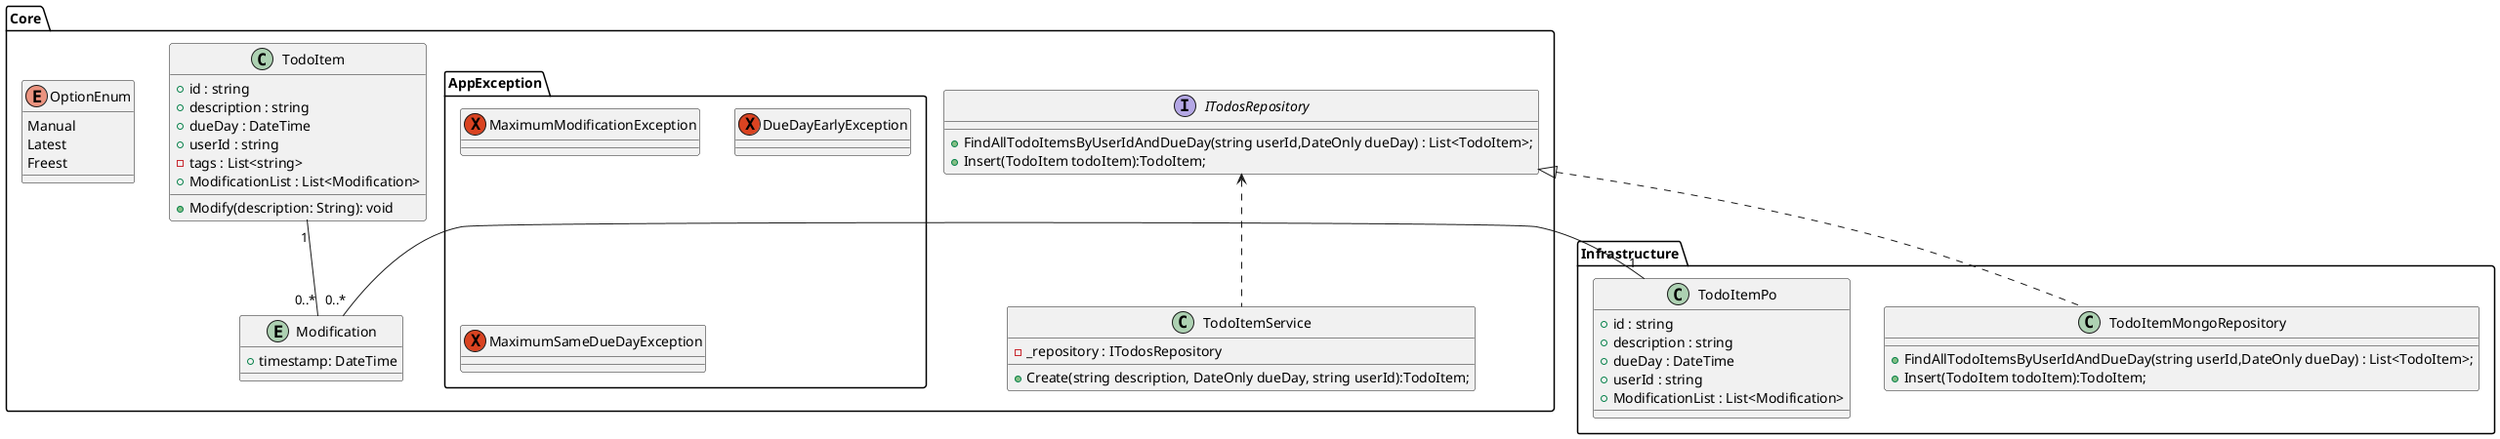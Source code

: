 @startuml
package Core <<Folder>> {
 
    class TodoItem {
        + id : string
        + description : string
        + dueDay : DateTime
        + userId : string
        - tags : List<string>
        + ModificationList : List<Modification> 
        + Modify(description: String): void
    }
    
    entity Modification{
        + timestamp: DateTime
    }
    
    interface ITodosRepository
    {
        + FindAllTodoItemsByUserIdAndDueDay(string userId,DateOnly dueDay) : List<TodoItem>;
        + Insert(TodoItem todoItem):TodoItem;
    }
    
    class TodoItemService
    {
        - _repository : ITodosRepository
        + Create(string description, DateOnly dueDay, string userId):TodoItem;
    }
    enum OptionEnum
    {
        Manual
        Latest
        Freest
    }
    package AppException <<Folder>>
    {
        exception MaximumModificationException
        exception DueDayEarlyException
        exception MaximumSameDueDayException

    }
}
package Infrastructure <<Folder>> {

    class TodoItemMongoRepository implements Core.ITodosRepository{
        + FindAllTodoItemsByUserIdAndDueDay(string userId,DateOnly dueDay) : List<TodoItem>;
        + Insert(TodoItem todoItem):TodoItem;
    }
    
    class TodoItemPo
    {
        + id : string
        + description : string
        + dueDay : DateTime
        + userId : string
        + ModificationList : List<Modification> 
    }

}


TodoItem "1" -- "0..*" Modification
TodoItemPo "1" -- "0..*" Modification

ITodosRepository <.. TodoItemService
@enduml